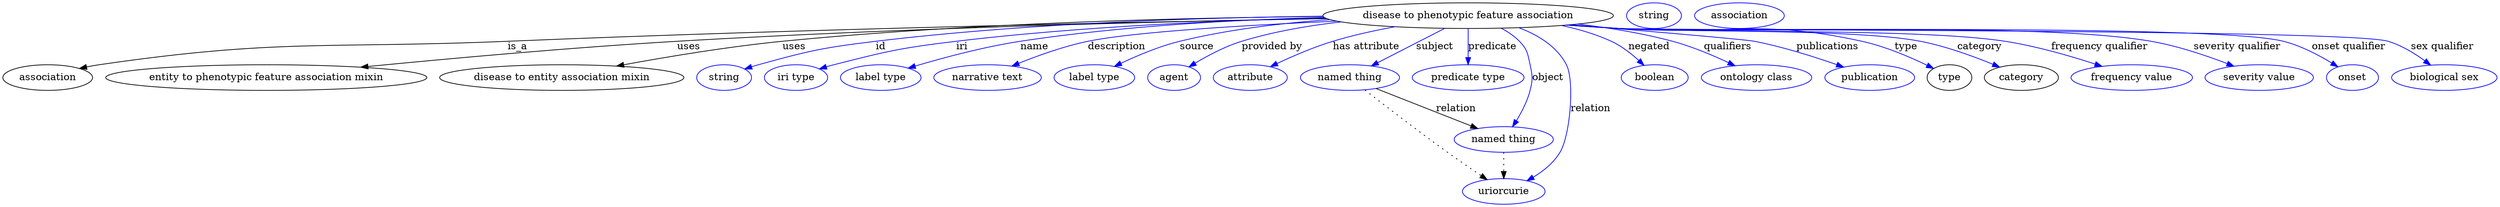 digraph {
	graph [bb="0,0,3500.1,283"];
	node [label="\N"];
	"disease to phenotypic feature association"	 [height=0.5,
		label="disease to phenotypic feature association",
		pos="2058,265",
		width=5.6689];
	association	 [height=0.5,
		pos="63.044,178",
		width=1.7512];
	"disease to phenotypic feature association" -> association	 [label=is_a,
		lp="739.04,221.5",
		pos="e,108.1,190.65 1857.8,261.39 1597,256.28 1126.8,245.66 725.04,229 462.64,218.12 394.71,235.36 135.04,196 129.55,195.17 123.86,194.1 \
118.21,192.91"];
	"entity to phenotypic feature association mixin"	 [height=0.5,
		pos="370.04,178",
		width=6.2647];
	"disease to phenotypic feature association" -> "entity to phenotypic feature association mixin"	 [label=uses,
		lp="963.54,221.5",
		pos="e,507.45,192.32 1856.9,261.85 1634.3,257.58 1264.8,248.17 947.04,229 800.74,220.17 633.99,204.86 517.51,193.32"];
	"disease to entity association mixin"	 [height=0.5,
		pos="785.04,178",
		width=4.7662];
	"disease to phenotypic feature association" -> "disease to entity association mixin"	 [label=uses,
		lp="1110.5,221.5",
		pos="e,864.7,193.99 1860,260.56 1622.1,254.7 1237.1,243.42 1094,229 1019.7,221.51 936.22,207.38 874.76,195.88"];
	id	 [color=blue,
		height=0.5,
		label=string,
		pos="1013,178",
		width=1.0652];
	"disease to phenotypic feature association" -> id	 [color=blue,
		label=id,
		lp="1230,221.5",
		pos="e,1042.2,189.79 1861.6,260.11 1654.4,254.31 1341.9,243.57 1223,229 1150.1,220.06 1131.7,216.3 1061,196 1058.1,195.14 1055,194.18 \
1051.9,193.17",
		style=solid];
	iri	 [color=blue,
		height=0.5,
		label="iri type",
		pos="1114,178",
		width=1.2277];
	"disease to phenotypic feature association" -> iri	 [color=blue,
		label=iri,
		lp="1346,221.5",
		pos="e,1147.2,190.03 1867.6,258.51 1689.5,251.88 1436.6,240.91 1338,229 1261.2,219.71 1241.9,215.83 1167,196 1163.7,195.11 1160.3,194.13 \
1156.8,193.08",
		style=solid];
	name	 [color=blue,
		height=0.5,
		label="label type",
		pos="1233,178",
		width=1.5707];
	"disease to phenotypic feature association" -> name	 [color=blue,
		label=name,
		lp="1448,221.5",
		pos="e,1272.9,190.98 1868.7,258.21 1714.6,251.93 1509.8,241.68 1428,229 1377.9,221.23 1322,205.89 1282.9,194.06",
		style=solid];
	description	 [color=blue,
		height=0.5,
		label="narrative text",
		pos="1383,178",
		width=2.0943];
	"disease to phenotypic feature association" -> description	 [color=blue,
		label=description,
		lp="1564,221.5",
		pos="e,1418.2,193.95 1870,257.95 1743,252.11 1587.3,242.57 1523,229 1490.2,222.07 1454.8,209.09 1427.8,197.96",
		style=solid];
	source	 [color=blue,
		height=0.5,
		label="label type",
		pos="1533,178",
		width=1.5707];
	"disease to phenotypic feature association" -> source	 [color=blue,
		label=source,
		lp="1676.5,221.5",
		pos="e,1562,193.48 1886.7,255.2 1796.5,248.97 1695.7,240 1652,229 1623.9,221.91 1593.8,208.99 1571,197.92",
		style=solid];
	"provided by"	 [color=blue,
		height=0.5,
		label=agent,
		pos="1645,178",
		width=1.0291];
	"disease to phenotypic feature association" -> "provided by"	 [color=blue,
		label="provided by",
		lp="1782.5,221.5",
		pos="e,1666.6,192.69 1904.3,253.1 1839,246.9 1770.8,238.61 1740,229 1717.2,221.87 1693.5,209.16 1675.5,198.21",
		style=solid];
	"has attribute"	 [color=blue,
		height=0.5,
		label=attribute,
		pos="1752,178",
		width=1.4443];
	"disease to phenotypic feature association" -> "has attribute"	 [color=blue,
		label="has attribute",
		lp="1915,221.5",
		pos="e,1781.4,193.12 1953,249.49 1925,244.18 1895.1,237.4 1868,229 1841.4,220.73 1812.7,208.13 1790.5,197.53",
		style=solid];
	subject	 [color=blue,
		height=0.5,
		label="named thing",
		pos="1892,178",
		width=1.9318];
	"disease to phenotypic feature association" -> subject	 [color=blue,
		label=subject,
		lp="2011.5,221.5",
		pos="e,1922.9,194.18 2024.1,247.18 1997.4,233.2 1960.2,213.71 1932.1,198.98",
		style=solid];
	predicate	 [color=blue,
		height=0.5,
		label="predicate type",
		pos="2058,178",
		width=2.1845];
	"disease to phenotypic feature association" -> predicate	 [color=blue,
		label=predicate,
		lp="2092.5,221.5",
		pos="e,2058,196 2058,246.97 2058,235.19 2058,219.56 2058,206.16",
		style=solid];
	object	 [color=blue,
		height=0.5,
		label="named thing",
		pos="2109,91",
		width=1.9318];
	"disease to phenotypic feature association" -> object	 [color=blue,
		label=object,
		lp="2171.5,178",
		pos="e,2121.7,108.73 2105.6,247.47 2114.8,242.52 2123.9,236.41 2131,229 2142.3,217.43 2142.6,211.75 2146,196 2149.4,180.36 2149.9,175.52 \
2146,160 2142.3,145.08 2134.6,129.87 2127.2,117.54",
		style=solid];
	relation	 [color=blue,
		height=0.5,
		label=uriorcurie,
		pos="2109,18",
		width=1.6068];
	"disease to phenotypic feature association" -> relation	 [color=blue,
		label=relation,
		lp="2232,134.5",
		pos="e,2142.3,32.822 2131.9,248.09 2158.3,237.85 2184.7,221.61 2198,196 2210,172.93 2202,96.438 2188,73 2179.3,58.387 2165,46.695 2151,\
37.914",
		style=solid];
	negated	 [color=blue,
		height=0.5,
		label=boolean,
		pos="2321,178",
		width=1.2999];
	"disease to phenotypic feature association" -> negated	 [color=blue,
		label=negated,
		lp="2313,221.5",
		pos="e,2305.1,195.39 2171.3,249.97 2208,243.99 2243.5,236.7 2260,229 2273.9,222.52 2287.3,212.07 2297.9,202.31",
		style=solid];
	qualifiers	 [color=blue,
		height=0.5,
		label="ontology class",
		pos="2463,178",
		width=2.1484];
	"disease to phenotypic feature association" -> qualifiers	 [color=blue,
		label=qualifiers,
		lp="2423,221.5",
		pos="e,2431.7,194.63 2215.8,253.53 2258.6,248.2 2304.5,240.4 2346,229 2372.4,221.77 2400.5,209.66 2422.6,199.06",
		style=solid];
	publications	 [color=blue,
		height=0.5,
		label=publication,
		pos="2621,178",
		width=1.7512];
	"disease to phenotypic feature association" -> publications	 [color=blue,
		label=publications,
		lp="2564,221.5",
		pos="e,2583.5,192.55 2205.9,252.55 2315.6,243.2 2448.3,231.57 2461,229 2499.9,221.17 2542.6,207.28 2574.1,195.97",
		style=solid];
	type	 [height=0.5,
		pos="2733,178",
		width=0.86659];
	"disease to phenotypic feature association" -> type	 [color=blue,
		label=type,
		lp="2673,221.5",
		pos="e,2710.2,190.55 2202.1,252.21 2225.1,250.34 2248.7,248.53 2271,247 2422.5,236.61 2463.9,262.09 2612,229 2643.7,221.94 2677.5,206.99 \
2701.3,195.1",
		style=solid];
	category	 [height=0.5,
		pos="2834,178",
		width=1.4443];
	"disease to phenotypic feature association" -> category	 [color=blue,
		label=category,
		lp="2777,221.5",
		pos="e,2802.6,192.5 2200.9,252.1 2224.3,250.22 2248.4,248.44 2271,247 2364.7,241.05 2601,247.17 2693,229 2727.9,222.12 2765.6,208.09 \
2793.3,196.49",
		style=solid];
	"frequency qualifier"	 [color=blue,
		height=0.5,
		label="frequency value",
		pos="2989,178",
		width=2.3651];
	"disease to phenotypic feature association" -> "frequency qualifier"	 [color=blue,
		label="frequency qualifier",
		lp="2945.5,221.5",
		pos="e,2946.3,193.63 2199.8,252.01 2223.5,250.12 2248,248.36 2271,247 2391.3,239.92 2694,247.92 2813,229 2855.4,222.27 2901.9,208.51 \
2936.5,196.97",
		style=solid];
	"severity qualifier"	 [color=blue,
		height=0.5,
		label="severity value",
		pos="3168,178",
		width=2.1123];
	"disease to phenotypic feature association" -> "severity qualifier"	 [color=blue,
		label="severity qualifier",
		lp="3134.5,221.5",
		pos="e,3131.6,193.89 2198.6,251.92 2222.7,250.01 2247.6,248.27 2271,247 2436.8,238 2854.6,258.06 3018,229 3053.9,222.62 3092.9,209.18 \
3122.1,197.7",
		style=solid];
	"onset qualifier"	 [color=blue,
		height=0.5,
		label=onset,
		pos="3298,178",
		width=1.011];
	"disease to phenotypic feature association" -> "onset qualifier"	 [color=blue,
		label="onset qualifier",
		lp="3289,221.5",
		pos="e,3276.7,192.85 2198,251.87 2222.3,249.96 2247.4,248.23 2271,247 2374.1,241.65 3100,254.5 3200,229 3224.3,222.81 3249.3,209.66 3268,\
198.26",
		style=solid];
	"sex qualifier"	 [color=blue,
		height=0.5,
		label="biological sex",
		pos="3426,178",
		width=2.0582];
	"disease to phenotypic feature association" -> "sex qualifier"	 [color=blue,
		label="sex qualifier",
		lp="3419.5,221.5",
		pos="e,3405.6,195.33 2197.7,251.84 2222.2,249.92 2247.3,248.2 2271,247 2330.6,243.99 3287.8,246.03 3345,229 3364,223.37 3382.7,212 3397.5,\
201.42",
		style=solid];
	subject -> object	 [label=relation,
		lp="2042,134.5",
		pos="e,2071.3,106.13 1929.8,162.85 1966.5,148.14 2022.3,125.78 2061.9,109.91"];
	subject -> relation	 [pos="e,2084.7,34.587 1914.3,160.61 1941.4,139.54 1988.7,103.12 2030,73 2045,62.085 2061.9,50.298 2076.1,40.446",
		style=dotted];
	object -> relation	 [pos="e,2109,36.09 2109,72.955 2109,64.883 2109,55.176 2109,46.182",
		style=dotted];
	association_type	 [color=blue,
		height=0.5,
		label=string,
		pos="2318,265",
		width=1.0652];
	association_category	 [color=blue,
		height=0.5,
		label=association,
		pos="2437,265",
		width=1.7512];
}
